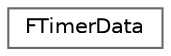 digraph "Graphical Class Hierarchy"
{
 // INTERACTIVE_SVG=YES
 // LATEX_PDF_SIZE
  bgcolor="transparent";
  edge [fontname=Helvetica,fontsize=10,labelfontname=Helvetica,labelfontsize=10];
  node [fontname=Helvetica,fontsize=10,shape=box,height=0.2,width=0.4];
  rankdir="LR";
  Node0 [id="Node000000",label="FTimerData",height=0.2,width=0.4,color="grey40", fillcolor="white", style="filled",URL="$d6/dda/structFTimerData.html",tooltip=" "];
}
